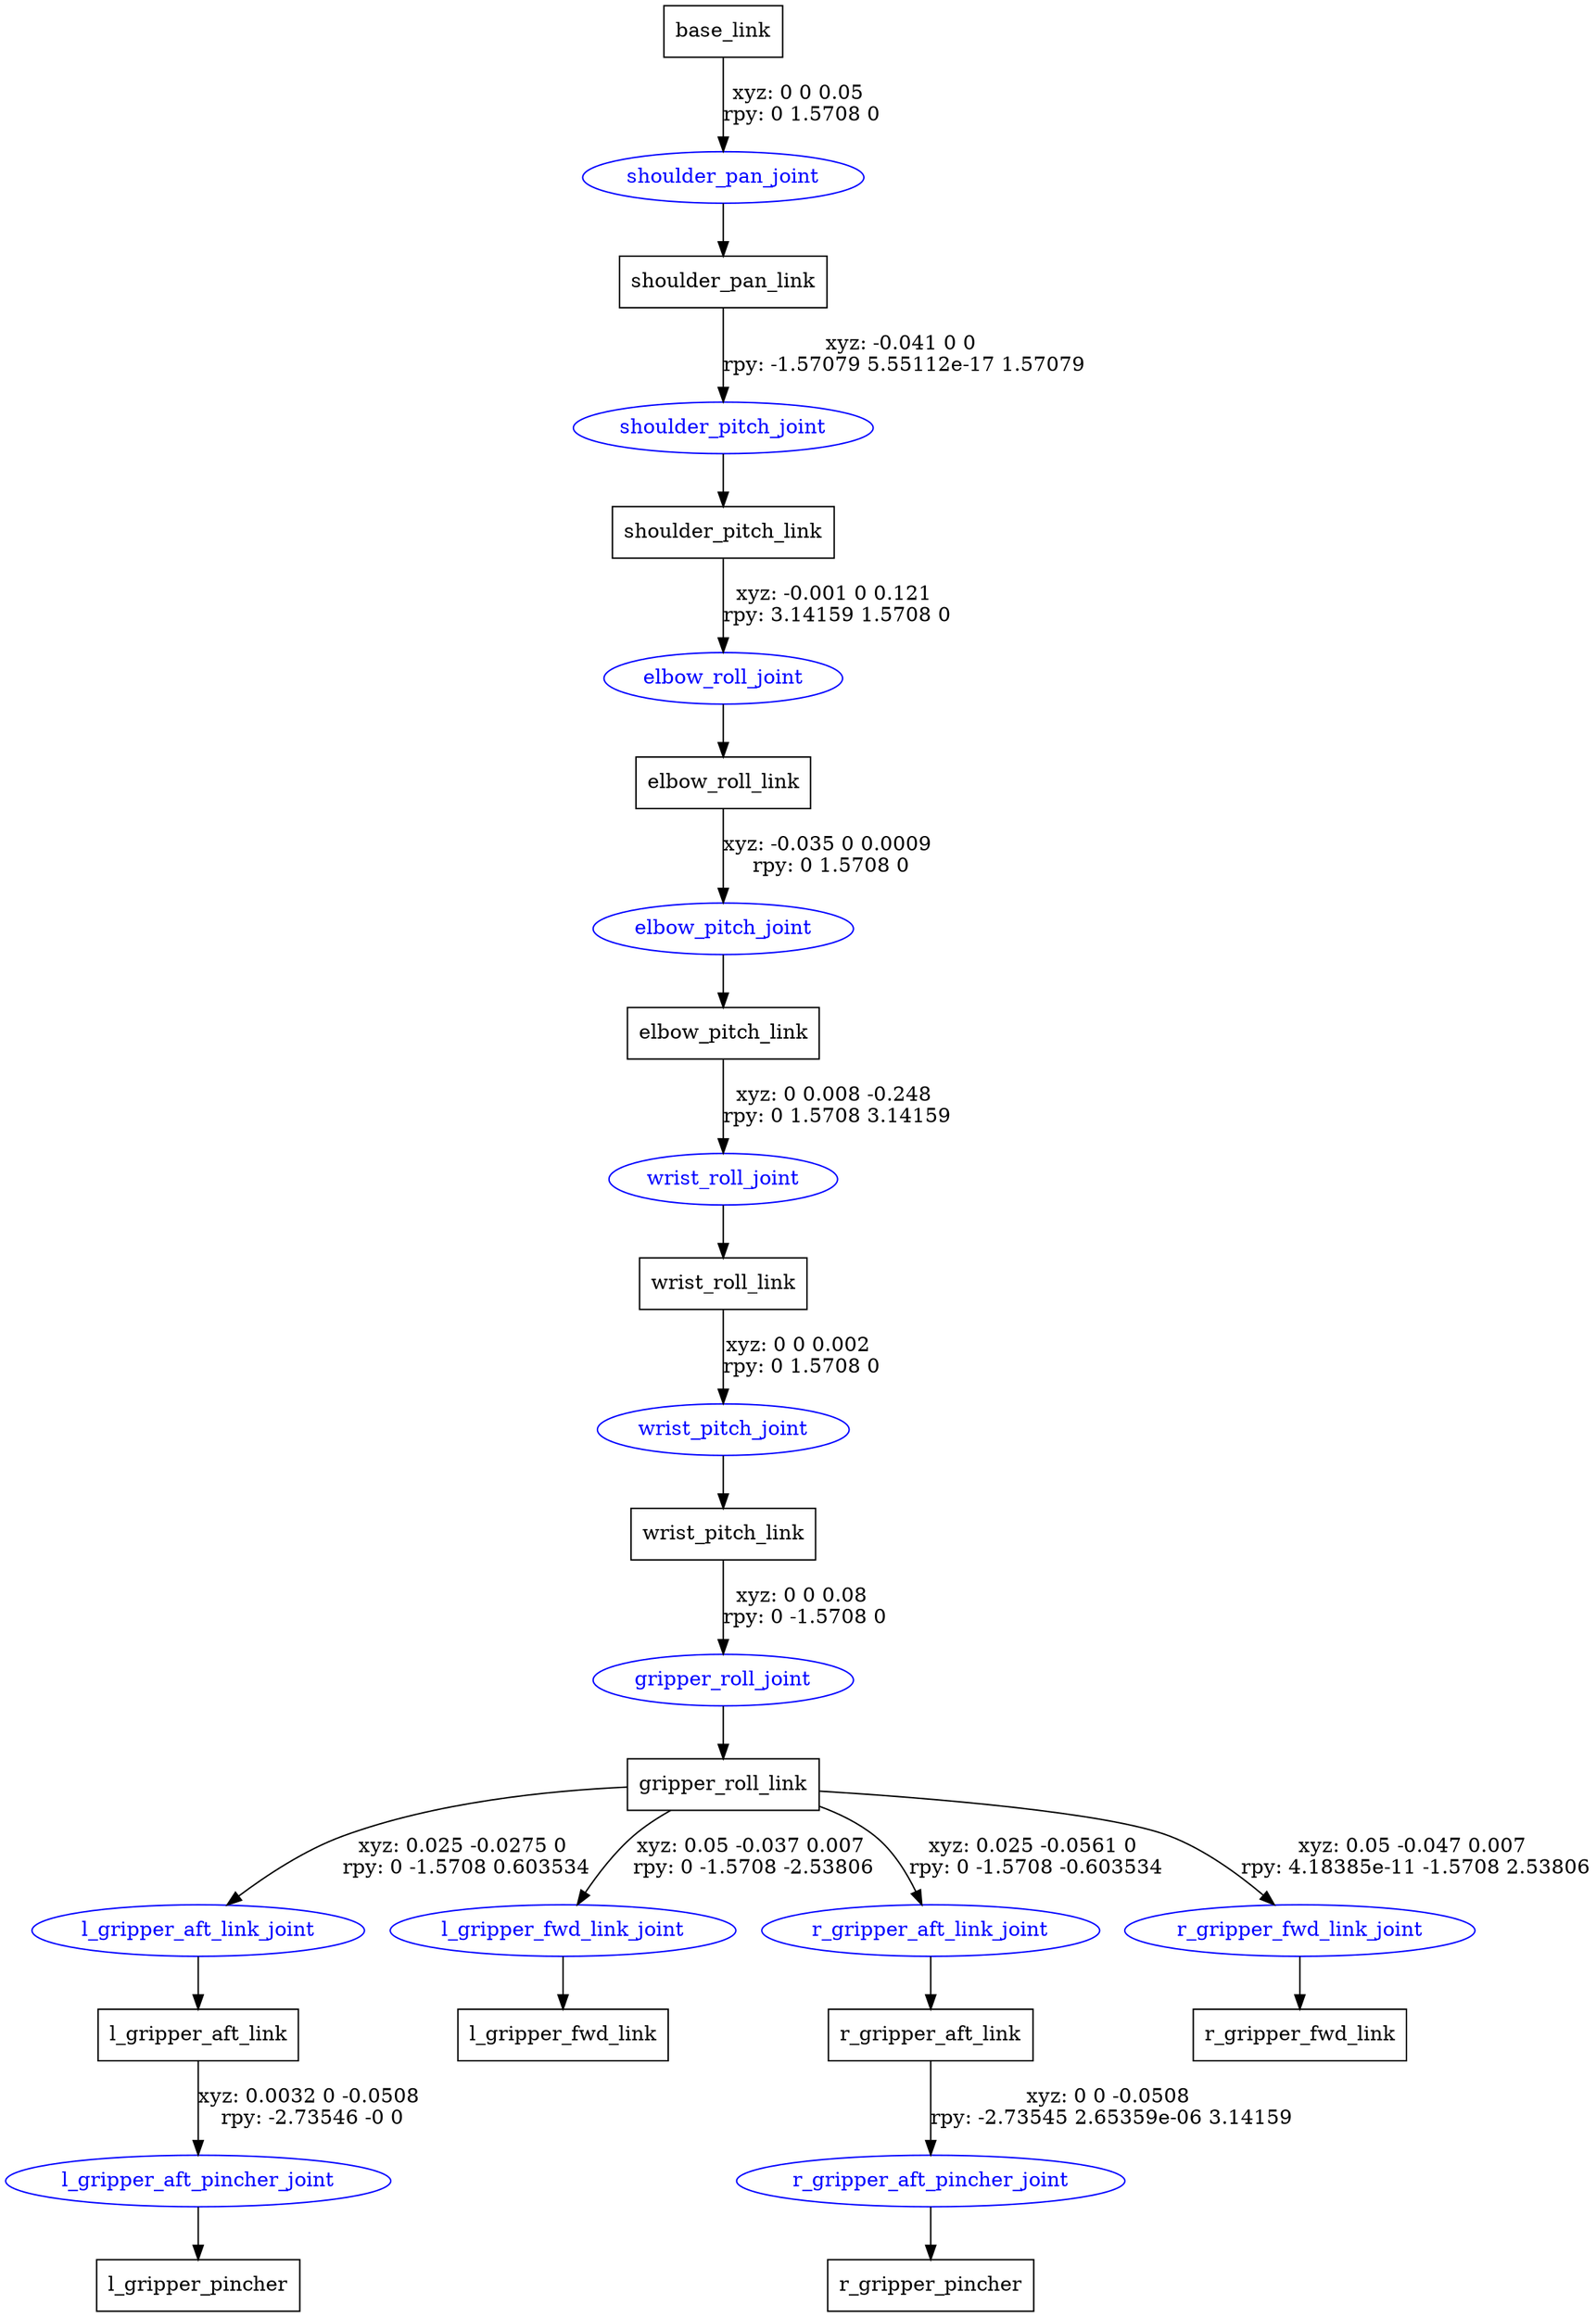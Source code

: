 digraph G {
node [shape=box];
"base_link" [label="base_link"];
"shoulder_pan_link" [label="shoulder_pan_link"];
"shoulder_pitch_link" [label="shoulder_pitch_link"];
"elbow_roll_link" [label="elbow_roll_link"];
"elbow_pitch_link" [label="elbow_pitch_link"];
"wrist_roll_link" [label="wrist_roll_link"];
"wrist_pitch_link" [label="wrist_pitch_link"];
"gripper_roll_link" [label="gripper_roll_link"];
"l_gripper_aft_link" [label="l_gripper_aft_link"];
"l_gripper_pincher" [label="l_gripper_pincher"];
"l_gripper_fwd_link" [label="l_gripper_fwd_link"];
"r_gripper_aft_link" [label="r_gripper_aft_link"];
"r_gripper_pincher" [label="r_gripper_pincher"];
"r_gripper_fwd_link" [label="r_gripper_fwd_link"];
node [shape=ellipse, color=blue, fontcolor=blue];
"base_link" -> "shoulder_pan_joint" [label="xyz: 0 0 0.05 \nrpy: 0 1.5708 0"]
"shoulder_pan_joint" -> "shoulder_pan_link"
"shoulder_pan_link" -> "shoulder_pitch_joint" [label="xyz: -0.041 0 0 \nrpy: -1.57079 5.55112e-17 1.57079"]
"shoulder_pitch_joint" -> "shoulder_pitch_link"
"shoulder_pitch_link" -> "elbow_roll_joint" [label="xyz: -0.001 0 0.121 \nrpy: 3.14159 1.5708 0"]
"elbow_roll_joint" -> "elbow_roll_link"
"elbow_roll_link" -> "elbow_pitch_joint" [label="xyz: -0.035 0 0.0009 \nrpy: 0 1.5708 0"]
"elbow_pitch_joint" -> "elbow_pitch_link"
"elbow_pitch_link" -> "wrist_roll_joint" [label="xyz: 0 0.008 -0.248 \nrpy: 0 1.5708 3.14159"]
"wrist_roll_joint" -> "wrist_roll_link"
"wrist_roll_link" -> "wrist_pitch_joint" [label="xyz: 0 0 0.002 \nrpy: 0 1.5708 0"]
"wrist_pitch_joint" -> "wrist_pitch_link"
"wrist_pitch_link" -> "gripper_roll_joint" [label="xyz: 0 0 0.08 \nrpy: 0 -1.5708 0"]
"gripper_roll_joint" -> "gripper_roll_link"
"gripper_roll_link" -> "l_gripper_aft_link_joint" [label="xyz: 0.025 -0.0275 0 \nrpy: 0 -1.5708 0.603534"]
"l_gripper_aft_link_joint" -> "l_gripper_aft_link"
"l_gripper_aft_link" -> "l_gripper_aft_pincher_joint" [label="xyz: 0.0032 0 -0.0508 \nrpy: -2.73546 -0 0"]
"l_gripper_aft_pincher_joint" -> "l_gripper_pincher"
"gripper_roll_link" -> "l_gripper_fwd_link_joint" [label="xyz: 0.05 -0.037 0.007 \nrpy: 0 -1.5708 -2.53806"]
"l_gripper_fwd_link_joint" -> "l_gripper_fwd_link"
"gripper_roll_link" -> "r_gripper_aft_link_joint" [label="xyz: 0.025 -0.0561 0 \nrpy: 0 -1.5708 -0.603534"]
"r_gripper_aft_link_joint" -> "r_gripper_aft_link"
"r_gripper_aft_link" -> "r_gripper_aft_pincher_joint" [label="xyz: 0 0 -0.0508 \nrpy: -2.73545 2.65359e-06 3.14159"]
"r_gripper_aft_pincher_joint" -> "r_gripper_pincher"
"gripper_roll_link" -> "r_gripper_fwd_link_joint" [label="xyz: 0.05 -0.047 0.007 \nrpy: 4.18385e-11 -1.5708 2.53806"]
"r_gripper_fwd_link_joint" -> "r_gripper_fwd_link"
}
